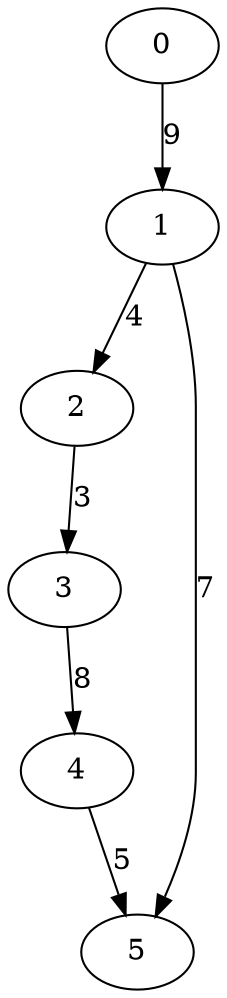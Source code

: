 digraph G {
    0 -> 1 [label="9"];
    1 -> 2 [label="4"];
    2 -> 3 [label="3"];
    3 -> 4 [label="8"];
    4 -> 5 [label="5"];
    1 -> 5 [label="7"];
}